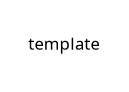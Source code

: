 /*
 Incorporating fixes from
 https://spin.atomicobject.com/2017/11/15/table-rel-diagrams-graphviz/
*/
digraph G {
    fontname = "Fira Code Regular"
    fontsize = 8
    rankdir=LR

    node [
        fontname = "Fira Code Regular"
        fontsize = 8
        shape = "plaintext"
    ]

    edge [
        fontname = "Fira Code Regular"
        fontsize = 8
    ]
{{ template }}
}
